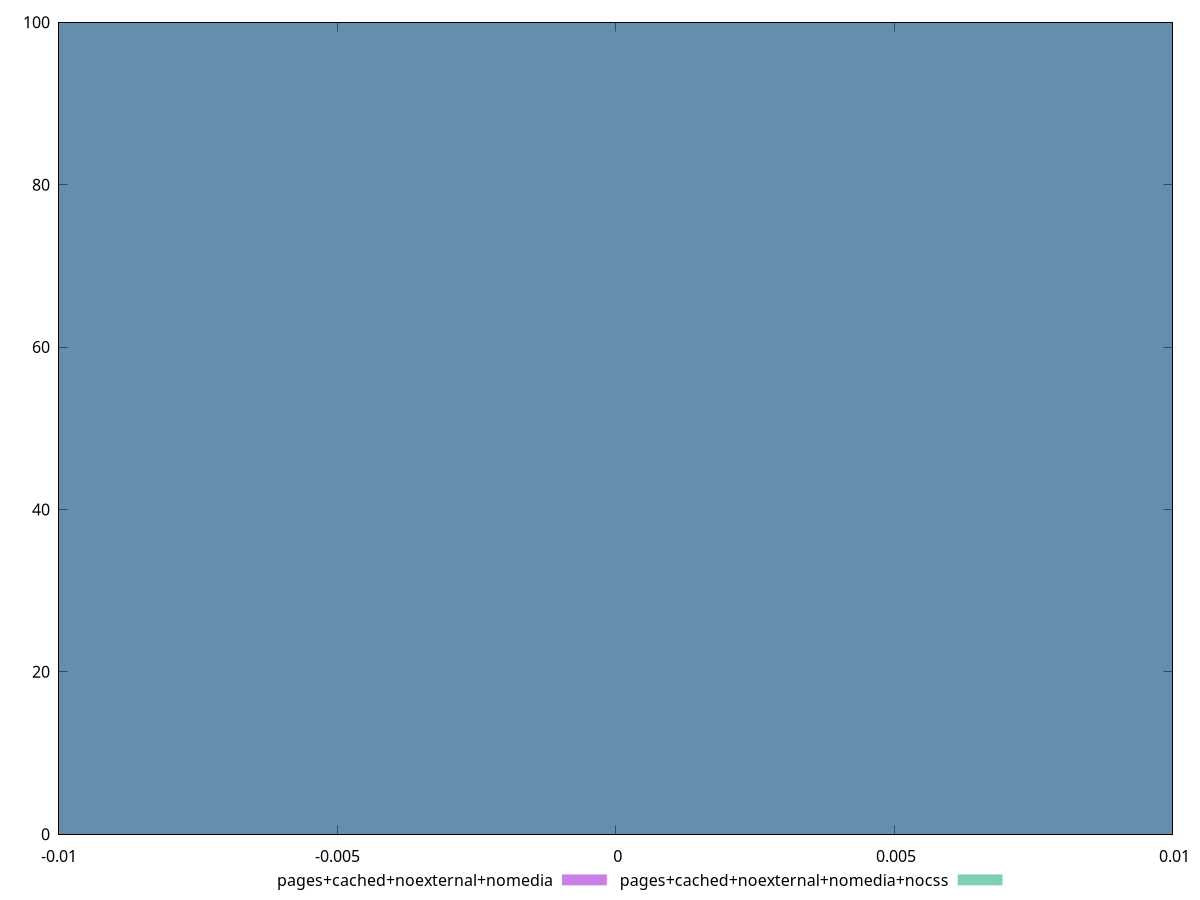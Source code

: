 reset

$pagesCachedNoexternalNomedia <<EOF
0 100
EOF

$pagesCachedNoexternalNomediaNocss <<EOF
0 100
EOF

set key outside below
set boxwidth 0.1
set xrange [-0.01:0.01]
set yrange [0:100]
set trange [0:100]
set style fill transparent solid 0.5 noborder
set terminal svg size 640, 500 enhanced background rgb 'white'
set output "reprap/uses-responsive-images/comparison/histogram/3_vs_4.svg"

plot $pagesCachedNoexternalNomedia title "pages+cached+noexternal+nomedia" with boxes, \
     $pagesCachedNoexternalNomediaNocss title "pages+cached+noexternal+nomedia+nocss" with boxes

reset
